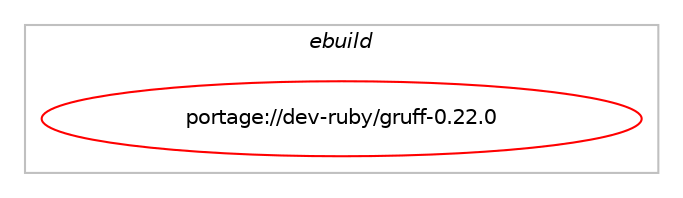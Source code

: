 digraph prolog {

# *************
# Graph options
# *************

newrank=true;
concentrate=true;
compound=true;
graph [rankdir=LR,fontname=Helvetica,fontsize=10,ranksep=1.5];#, ranksep=2.5, nodesep=0.2];
edge  [arrowhead=vee];
node  [fontname=Helvetica,fontsize=10];

# **********
# The ebuild
# **********

subgraph cluster_leftcol {
color=gray;
label=<<i>ebuild</i>>;
id [label="portage://dev-ruby/gruff-0.22.0", color=red, width=4, href="../dev-ruby/gruff-0.22.0.svg"];
}

# ****************
# The dependencies
# ****************

subgraph cluster_midcol {
color=gray;
label=<<i>dependencies</i>>;
subgraph cluster_compile {
fillcolor="#eeeeee";
style=filled;
label=<<i>compile</i>>;
# *** BEGIN UNKNOWN DEPENDENCY TYPE (TODO) ***
# id -> equal(use_conditional_group(positive,ruby_targets_ruby31,portage://dev-ruby/gruff-0.22.0,[package_dependency(portage://dev-ruby/gruff-0.22.0,install,no,dev-lang,ruby,none,[,,],[slot(3.1)],[])]))
# *** END UNKNOWN DEPENDENCY TYPE (TODO) ***

# *** BEGIN UNKNOWN DEPENDENCY TYPE (TODO) ***
# id -> equal(use_conditional_group(positive,ruby_targets_ruby31,portage://dev-ruby/gruff-0.22.0,[package_dependency(portage://dev-ruby/gruff-0.22.0,install,no,virtual,rubygems,none,[,,],[],[use(enable(ruby_targets_ruby31),negative)])]))
# *** END UNKNOWN DEPENDENCY TYPE (TODO) ***

# *** BEGIN UNKNOWN DEPENDENCY TYPE (TODO) ***
# id -> equal(use_conditional_group(positive,ruby_targets_ruby32,portage://dev-ruby/gruff-0.22.0,[package_dependency(portage://dev-ruby/gruff-0.22.0,install,no,dev-lang,ruby,none,[,,],[slot(3.2)],[])]))
# *** END UNKNOWN DEPENDENCY TYPE (TODO) ***

# *** BEGIN UNKNOWN DEPENDENCY TYPE (TODO) ***
# id -> equal(use_conditional_group(positive,ruby_targets_ruby32,portage://dev-ruby/gruff-0.22.0,[package_dependency(portage://dev-ruby/gruff-0.22.0,install,no,virtual,rubygems,none,[,,],[],[use(enable(ruby_targets_ruby32),negative)])]))
# *** END UNKNOWN DEPENDENCY TYPE (TODO) ***

# *** BEGIN UNKNOWN DEPENDENCY TYPE (TODO) ***
# id -> equal(use_conditional_group(positive,test,portage://dev-ruby/gruff-0.22.0,[package_dependency(portage://dev-ruby/gruff-0.22.0,install,no,media-gfx,imagemagick,none,[,,],[],[use(enable(jpeg),none),use(enable(png),none),use(enable(truetype),none),use(enable(webp),none)])]))
# *** END UNKNOWN DEPENDENCY TYPE (TODO) ***

}
subgraph cluster_compileandrun {
fillcolor="#eeeeee";
style=filled;
label=<<i>compile and run</i>>;
}
subgraph cluster_run {
fillcolor="#eeeeee";
style=filled;
label=<<i>run</i>>;
# *** BEGIN UNKNOWN DEPENDENCY TYPE (TODO) ***
# id -> equal(use_conditional_group(positive,ruby_targets_ruby31,portage://dev-ruby/gruff-0.22.0,[package_dependency(portage://dev-ruby/gruff-0.22.0,run,no,dev-lang,ruby,none,[,,],[slot(3.1)],[])]))
# *** END UNKNOWN DEPENDENCY TYPE (TODO) ***

# *** BEGIN UNKNOWN DEPENDENCY TYPE (TODO) ***
# id -> equal(use_conditional_group(positive,ruby_targets_ruby31,portage://dev-ruby/gruff-0.22.0,[package_dependency(portage://dev-ruby/gruff-0.22.0,run,no,dev-ruby,histogram,none,[,,],[],[use(enable(ruby_targets_ruby31),negative)]),package_dependency(portage://dev-ruby/gruff-0.22.0,run,no,dev-ruby,rmagick,greaterequal,[4.2,,,4.2],any_different_slot,[use(enable(ruby_targets_ruby31),negative)])]))
# *** END UNKNOWN DEPENDENCY TYPE (TODO) ***

# *** BEGIN UNKNOWN DEPENDENCY TYPE (TODO) ***
# id -> equal(use_conditional_group(positive,ruby_targets_ruby31,portage://dev-ruby/gruff-0.22.0,[package_dependency(portage://dev-ruby/gruff-0.22.0,run,no,virtual,rubygems,none,[,,],[],[use(enable(ruby_targets_ruby31),negative)])]))
# *** END UNKNOWN DEPENDENCY TYPE (TODO) ***

# *** BEGIN UNKNOWN DEPENDENCY TYPE (TODO) ***
# id -> equal(use_conditional_group(positive,ruby_targets_ruby32,portage://dev-ruby/gruff-0.22.0,[package_dependency(portage://dev-ruby/gruff-0.22.0,run,no,dev-lang,ruby,none,[,,],[slot(3.2)],[])]))
# *** END UNKNOWN DEPENDENCY TYPE (TODO) ***

# *** BEGIN UNKNOWN DEPENDENCY TYPE (TODO) ***
# id -> equal(use_conditional_group(positive,ruby_targets_ruby32,portage://dev-ruby/gruff-0.22.0,[package_dependency(portage://dev-ruby/gruff-0.22.0,run,no,dev-ruby,histogram,none,[,,],[],[use(enable(ruby_targets_ruby32),negative)]),package_dependency(portage://dev-ruby/gruff-0.22.0,run,no,dev-ruby,rmagick,greaterequal,[4.2,,,4.2],any_different_slot,[use(enable(ruby_targets_ruby32),negative)])]))
# *** END UNKNOWN DEPENDENCY TYPE (TODO) ***

# *** BEGIN UNKNOWN DEPENDENCY TYPE (TODO) ***
# id -> equal(use_conditional_group(positive,ruby_targets_ruby32,portage://dev-ruby/gruff-0.22.0,[package_dependency(portage://dev-ruby/gruff-0.22.0,run,no,virtual,rubygems,none,[,,],[],[use(enable(ruby_targets_ruby32),negative)])]))
# *** END UNKNOWN DEPENDENCY TYPE (TODO) ***

# *** BEGIN UNKNOWN DEPENDENCY TYPE (TODO) ***
# id -> equal(package_dependency(portage://dev-ruby/gruff-0.22.0,run,no,media-gfx,imagemagick,none,[,,],[],[use(enable(truetype),none)]))
# *** END UNKNOWN DEPENDENCY TYPE (TODO) ***

}
}

# **************
# The candidates
# **************

subgraph cluster_choices {
rank=same;
color=gray;
label=<<i>candidates</i>>;

}

}

